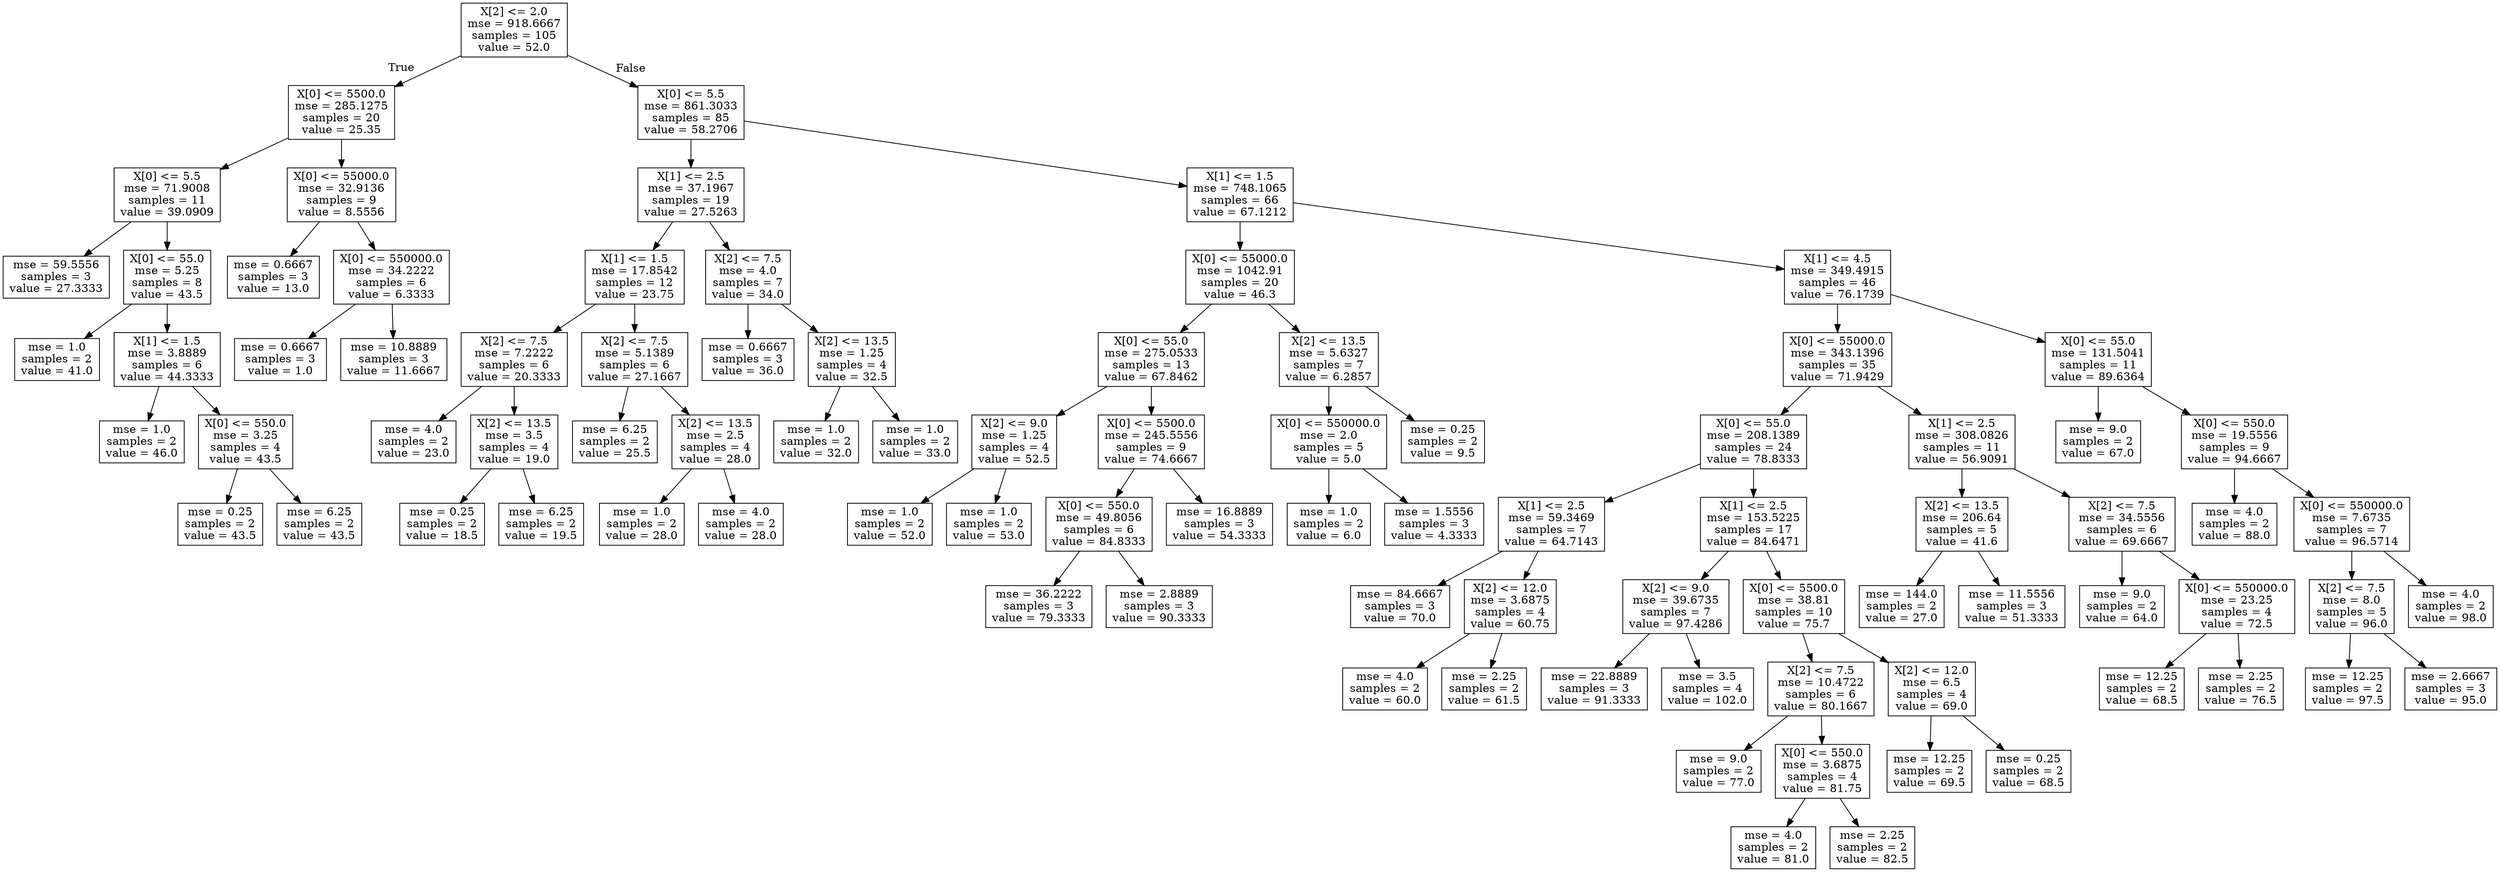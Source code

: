 digraph Tree {
node [shape=box] ;
0 [label="X[2] <= 2.0\nmse = 918.6667\nsamples = 105\nvalue = 52.0"] ;
1 [label="X[0] <= 5500.0\nmse = 285.1275\nsamples = 20\nvalue = 25.35"] ;
0 -> 1 [labeldistance=2.5, labelangle=45, headlabel="True"] ;
2 [label="X[0] <= 5.5\nmse = 71.9008\nsamples = 11\nvalue = 39.0909"] ;
1 -> 2 ;
3 [label="mse = 59.5556\nsamples = 3\nvalue = 27.3333"] ;
2 -> 3 ;
4 [label="X[0] <= 55.0\nmse = 5.25\nsamples = 8\nvalue = 43.5"] ;
2 -> 4 ;
5 [label="mse = 1.0\nsamples = 2\nvalue = 41.0"] ;
4 -> 5 ;
6 [label="X[1] <= 1.5\nmse = 3.8889\nsamples = 6\nvalue = 44.3333"] ;
4 -> 6 ;
7 [label="mse = 1.0\nsamples = 2\nvalue = 46.0"] ;
6 -> 7 ;
8 [label="X[0] <= 550.0\nmse = 3.25\nsamples = 4\nvalue = 43.5"] ;
6 -> 8 ;
9 [label="mse = 0.25\nsamples = 2\nvalue = 43.5"] ;
8 -> 9 ;
10 [label="mse = 6.25\nsamples = 2\nvalue = 43.5"] ;
8 -> 10 ;
11 [label="X[0] <= 55000.0\nmse = 32.9136\nsamples = 9\nvalue = 8.5556"] ;
1 -> 11 ;
12 [label="mse = 0.6667\nsamples = 3\nvalue = 13.0"] ;
11 -> 12 ;
13 [label="X[0] <= 550000.0\nmse = 34.2222\nsamples = 6\nvalue = 6.3333"] ;
11 -> 13 ;
14 [label="mse = 0.6667\nsamples = 3\nvalue = 1.0"] ;
13 -> 14 ;
15 [label="mse = 10.8889\nsamples = 3\nvalue = 11.6667"] ;
13 -> 15 ;
16 [label="X[0] <= 5.5\nmse = 861.3033\nsamples = 85\nvalue = 58.2706"] ;
0 -> 16 [labeldistance=2.5, labelangle=-45, headlabel="False"] ;
17 [label="X[1] <= 2.5\nmse = 37.1967\nsamples = 19\nvalue = 27.5263"] ;
16 -> 17 ;
18 [label="X[1] <= 1.5\nmse = 17.8542\nsamples = 12\nvalue = 23.75"] ;
17 -> 18 ;
19 [label="X[2] <= 7.5\nmse = 7.2222\nsamples = 6\nvalue = 20.3333"] ;
18 -> 19 ;
20 [label="mse = 4.0\nsamples = 2\nvalue = 23.0"] ;
19 -> 20 ;
21 [label="X[2] <= 13.5\nmse = 3.5\nsamples = 4\nvalue = 19.0"] ;
19 -> 21 ;
22 [label="mse = 0.25\nsamples = 2\nvalue = 18.5"] ;
21 -> 22 ;
23 [label="mse = 6.25\nsamples = 2\nvalue = 19.5"] ;
21 -> 23 ;
24 [label="X[2] <= 7.5\nmse = 5.1389\nsamples = 6\nvalue = 27.1667"] ;
18 -> 24 ;
25 [label="mse = 6.25\nsamples = 2\nvalue = 25.5"] ;
24 -> 25 ;
26 [label="X[2] <= 13.5\nmse = 2.5\nsamples = 4\nvalue = 28.0"] ;
24 -> 26 ;
27 [label="mse = 1.0\nsamples = 2\nvalue = 28.0"] ;
26 -> 27 ;
28 [label="mse = 4.0\nsamples = 2\nvalue = 28.0"] ;
26 -> 28 ;
29 [label="X[2] <= 7.5\nmse = 4.0\nsamples = 7\nvalue = 34.0"] ;
17 -> 29 ;
30 [label="mse = 0.6667\nsamples = 3\nvalue = 36.0"] ;
29 -> 30 ;
31 [label="X[2] <= 13.5\nmse = 1.25\nsamples = 4\nvalue = 32.5"] ;
29 -> 31 ;
32 [label="mse = 1.0\nsamples = 2\nvalue = 32.0"] ;
31 -> 32 ;
33 [label="mse = 1.0\nsamples = 2\nvalue = 33.0"] ;
31 -> 33 ;
34 [label="X[1] <= 1.5\nmse = 748.1065\nsamples = 66\nvalue = 67.1212"] ;
16 -> 34 ;
35 [label="X[0] <= 55000.0\nmse = 1042.91\nsamples = 20\nvalue = 46.3"] ;
34 -> 35 ;
36 [label="X[0] <= 55.0\nmse = 275.0533\nsamples = 13\nvalue = 67.8462"] ;
35 -> 36 ;
37 [label="X[2] <= 9.0\nmse = 1.25\nsamples = 4\nvalue = 52.5"] ;
36 -> 37 ;
38 [label="mse = 1.0\nsamples = 2\nvalue = 52.0"] ;
37 -> 38 ;
39 [label="mse = 1.0\nsamples = 2\nvalue = 53.0"] ;
37 -> 39 ;
40 [label="X[0] <= 5500.0\nmse = 245.5556\nsamples = 9\nvalue = 74.6667"] ;
36 -> 40 ;
41 [label="X[0] <= 550.0\nmse = 49.8056\nsamples = 6\nvalue = 84.8333"] ;
40 -> 41 ;
42 [label="mse = 36.2222\nsamples = 3\nvalue = 79.3333"] ;
41 -> 42 ;
43 [label="mse = 2.8889\nsamples = 3\nvalue = 90.3333"] ;
41 -> 43 ;
44 [label="mse = 16.8889\nsamples = 3\nvalue = 54.3333"] ;
40 -> 44 ;
45 [label="X[2] <= 13.5\nmse = 5.6327\nsamples = 7\nvalue = 6.2857"] ;
35 -> 45 ;
46 [label="X[0] <= 550000.0\nmse = 2.0\nsamples = 5\nvalue = 5.0"] ;
45 -> 46 ;
47 [label="mse = 1.0\nsamples = 2\nvalue = 6.0"] ;
46 -> 47 ;
48 [label="mse = 1.5556\nsamples = 3\nvalue = 4.3333"] ;
46 -> 48 ;
49 [label="mse = 0.25\nsamples = 2\nvalue = 9.5"] ;
45 -> 49 ;
50 [label="X[1] <= 4.5\nmse = 349.4915\nsamples = 46\nvalue = 76.1739"] ;
34 -> 50 ;
51 [label="X[0] <= 55000.0\nmse = 343.1396\nsamples = 35\nvalue = 71.9429"] ;
50 -> 51 ;
52 [label="X[0] <= 55.0\nmse = 208.1389\nsamples = 24\nvalue = 78.8333"] ;
51 -> 52 ;
53 [label="X[1] <= 2.5\nmse = 59.3469\nsamples = 7\nvalue = 64.7143"] ;
52 -> 53 ;
54 [label="mse = 84.6667\nsamples = 3\nvalue = 70.0"] ;
53 -> 54 ;
55 [label="X[2] <= 12.0\nmse = 3.6875\nsamples = 4\nvalue = 60.75"] ;
53 -> 55 ;
56 [label="mse = 4.0\nsamples = 2\nvalue = 60.0"] ;
55 -> 56 ;
57 [label="mse = 2.25\nsamples = 2\nvalue = 61.5"] ;
55 -> 57 ;
58 [label="X[1] <= 2.5\nmse = 153.5225\nsamples = 17\nvalue = 84.6471"] ;
52 -> 58 ;
59 [label="X[2] <= 9.0\nmse = 39.6735\nsamples = 7\nvalue = 97.4286"] ;
58 -> 59 ;
60 [label="mse = 22.8889\nsamples = 3\nvalue = 91.3333"] ;
59 -> 60 ;
61 [label="mse = 3.5\nsamples = 4\nvalue = 102.0"] ;
59 -> 61 ;
62 [label="X[0] <= 5500.0\nmse = 38.81\nsamples = 10\nvalue = 75.7"] ;
58 -> 62 ;
63 [label="X[2] <= 7.5\nmse = 10.4722\nsamples = 6\nvalue = 80.1667"] ;
62 -> 63 ;
64 [label="mse = 9.0\nsamples = 2\nvalue = 77.0"] ;
63 -> 64 ;
65 [label="X[0] <= 550.0\nmse = 3.6875\nsamples = 4\nvalue = 81.75"] ;
63 -> 65 ;
66 [label="mse = 4.0\nsamples = 2\nvalue = 81.0"] ;
65 -> 66 ;
67 [label="mse = 2.25\nsamples = 2\nvalue = 82.5"] ;
65 -> 67 ;
68 [label="X[2] <= 12.0\nmse = 6.5\nsamples = 4\nvalue = 69.0"] ;
62 -> 68 ;
69 [label="mse = 12.25\nsamples = 2\nvalue = 69.5"] ;
68 -> 69 ;
70 [label="mse = 0.25\nsamples = 2\nvalue = 68.5"] ;
68 -> 70 ;
71 [label="X[1] <= 2.5\nmse = 308.0826\nsamples = 11\nvalue = 56.9091"] ;
51 -> 71 ;
72 [label="X[2] <= 13.5\nmse = 206.64\nsamples = 5\nvalue = 41.6"] ;
71 -> 72 ;
73 [label="mse = 144.0\nsamples = 2\nvalue = 27.0"] ;
72 -> 73 ;
74 [label="mse = 11.5556\nsamples = 3\nvalue = 51.3333"] ;
72 -> 74 ;
75 [label="X[2] <= 7.5\nmse = 34.5556\nsamples = 6\nvalue = 69.6667"] ;
71 -> 75 ;
76 [label="mse = 9.0\nsamples = 2\nvalue = 64.0"] ;
75 -> 76 ;
77 [label="X[0] <= 550000.0\nmse = 23.25\nsamples = 4\nvalue = 72.5"] ;
75 -> 77 ;
78 [label="mse = 12.25\nsamples = 2\nvalue = 68.5"] ;
77 -> 78 ;
79 [label="mse = 2.25\nsamples = 2\nvalue = 76.5"] ;
77 -> 79 ;
80 [label="X[0] <= 55.0\nmse = 131.5041\nsamples = 11\nvalue = 89.6364"] ;
50 -> 80 ;
81 [label="mse = 9.0\nsamples = 2\nvalue = 67.0"] ;
80 -> 81 ;
82 [label="X[0] <= 550.0\nmse = 19.5556\nsamples = 9\nvalue = 94.6667"] ;
80 -> 82 ;
83 [label="mse = 4.0\nsamples = 2\nvalue = 88.0"] ;
82 -> 83 ;
84 [label="X[0] <= 550000.0\nmse = 7.6735\nsamples = 7\nvalue = 96.5714"] ;
82 -> 84 ;
85 [label="X[2] <= 7.5\nmse = 8.0\nsamples = 5\nvalue = 96.0"] ;
84 -> 85 ;
86 [label="mse = 12.25\nsamples = 2\nvalue = 97.5"] ;
85 -> 86 ;
87 [label="mse = 2.6667\nsamples = 3\nvalue = 95.0"] ;
85 -> 87 ;
88 [label="mse = 4.0\nsamples = 2\nvalue = 98.0"] ;
84 -> 88 ;
}